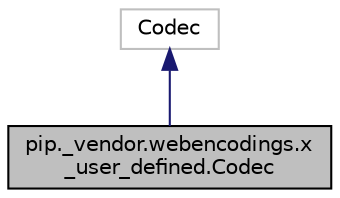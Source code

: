 digraph "pip._vendor.webencodings.x_user_defined.Codec"
{
  edge [fontname="Helvetica",fontsize="10",labelfontname="Helvetica",labelfontsize="10"];
  node [fontname="Helvetica",fontsize="10",shape=record];
  Node4 [label="pip._vendor.webencodings.x\l_user_defined.Codec",height=0.2,width=0.4,color="black", fillcolor="grey75", style="filled", fontcolor="black"];
  Node5 -> Node4 [dir="back",color="midnightblue",fontsize="10",style="solid",fontname="Helvetica"];
  Node5 [label="Codec",height=0.2,width=0.4,color="grey75", fillcolor="white", style="filled"];
}
